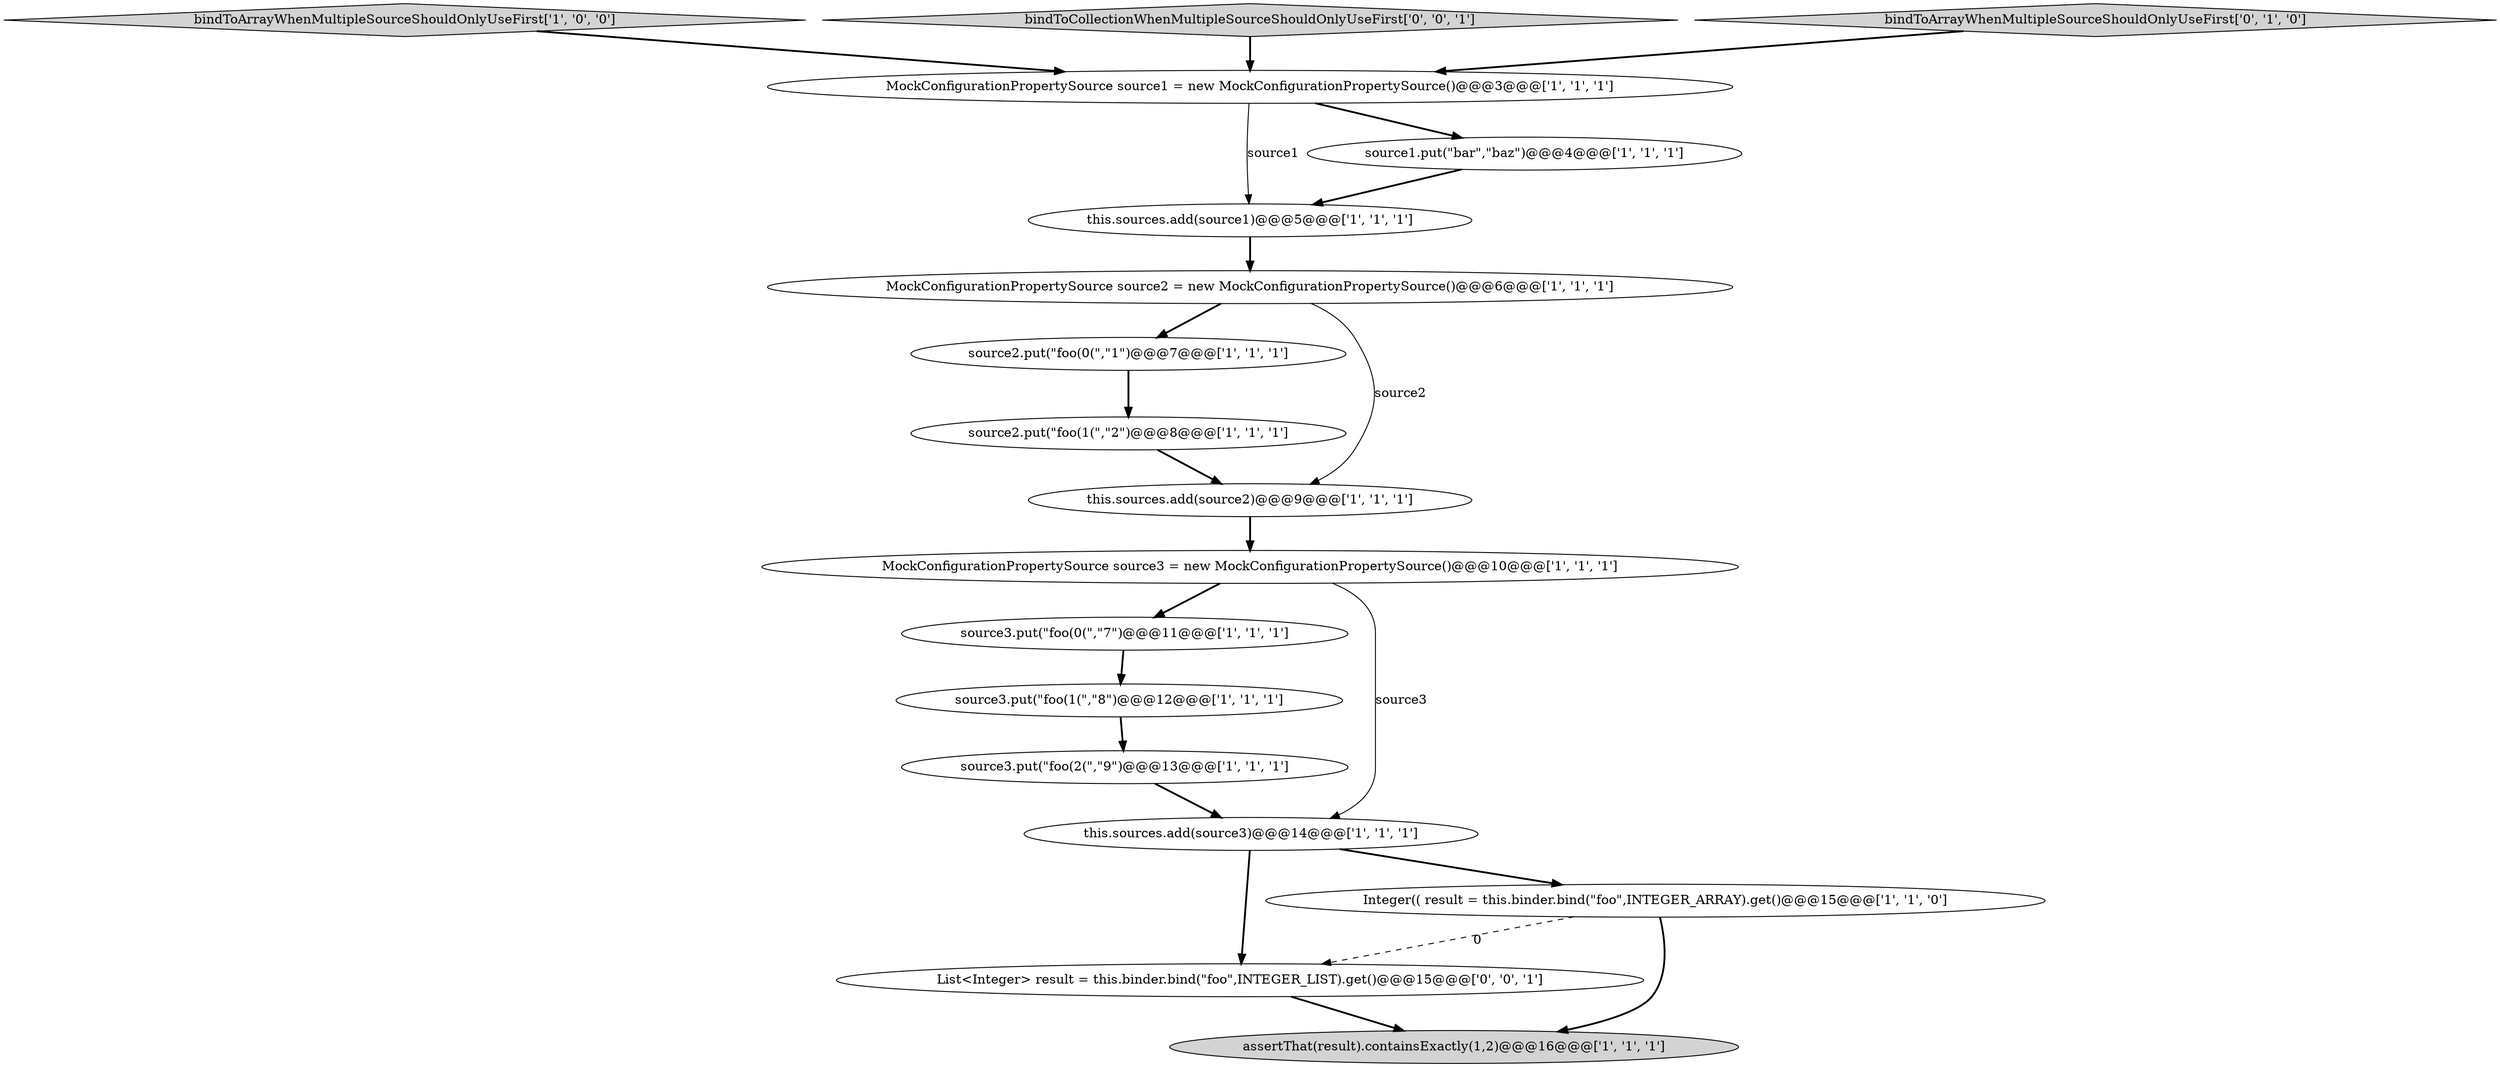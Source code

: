 digraph {
10 [style = filled, label = "bindToArrayWhenMultipleSourceShouldOnlyUseFirst['1', '0', '0']", fillcolor = lightgray, shape = diamond image = "AAA0AAABBB1BBB"];
17 [style = filled, label = "bindToCollectionWhenMultipleSourceShouldOnlyUseFirst['0', '0', '1']", fillcolor = lightgray, shape = diamond image = "AAA0AAABBB3BBB"];
15 [style = filled, label = "bindToArrayWhenMultipleSourceShouldOnlyUseFirst['0', '1', '0']", fillcolor = lightgray, shape = diamond image = "AAA0AAABBB2BBB"];
8 [style = filled, label = "source3.put(\"foo(0(\",\"7\")@@@11@@@['1', '1', '1']", fillcolor = white, shape = ellipse image = "AAA0AAABBB1BBB"];
11 [style = filled, label = "assertThat(result).containsExactly(1,2)@@@16@@@['1', '1', '1']", fillcolor = lightgray, shape = ellipse image = "AAA0AAABBB1BBB"];
12 [style = filled, label = "source2.put(\"foo(0(\",\"1\")@@@7@@@['1', '1', '1']", fillcolor = white, shape = ellipse image = "AAA0AAABBB1BBB"];
16 [style = filled, label = "List<Integer> result = this.binder.bind(\"foo\",INTEGER_LIST).get()@@@15@@@['0', '0', '1']", fillcolor = white, shape = ellipse image = "AAA0AAABBB3BBB"];
13 [style = filled, label = "source2.put(\"foo(1(\",\"2\")@@@8@@@['1', '1', '1']", fillcolor = white, shape = ellipse image = "AAA0AAABBB1BBB"];
3 [style = filled, label = "this.sources.add(source1)@@@5@@@['1', '1', '1']", fillcolor = white, shape = ellipse image = "AAA0AAABBB1BBB"];
7 [style = filled, label = "MockConfigurationPropertySource source1 = new MockConfigurationPropertySource()@@@3@@@['1', '1', '1']", fillcolor = white, shape = ellipse image = "AAA0AAABBB1BBB"];
4 [style = filled, label = "MockConfigurationPropertySource source3 = new MockConfigurationPropertySource()@@@10@@@['1', '1', '1']", fillcolor = white, shape = ellipse image = "AAA0AAABBB1BBB"];
1 [style = filled, label = "source1.put(\"bar\",\"baz\")@@@4@@@['1', '1', '1']", fillcolor = white, shape = ellipse image = "AAA0AAABBB1BBB"];
14 [style = filled, label = "this.sources.add(source3)@@@14@@@['1', '1', '1']", fillcolor = white, shape = ellipse image = "AAA0AAABBB1BBB"];
5 [style = filled, label = "this.sources.add(source2)@@@9@@@['1', '1', '1']", fillcolor = white, shape = ellipse image = "AAA0AAABBB1BBB"];
2 [style = filled, label = "MockConfigurationPropertySource source2 = new MockConfigurationPropertySource()@@@6@@@['1', '1', '1']", fillcolor = white, shape = ellipse image = "AAA0AAABBB1BBB"];
6 [style = filled, label = "source3.put(\"foo(1(\",\"8\")@@@12@@@['1', '1', '1']", fillcolor = white, shape = ellipse image = "AAA0AAABBB1BBB"];
9 [style = filled, label = "Integer(( result = this.binder.bind(\"foo\",INTEGER_ARRAY).get()@@@15@@@['1', '1', '0']", fillcolor = white, shape = ellipse image = "AAA0AAABBB1BBB"];
0 [style = filled, label = "source3.put(\"foo(2(\",\"9\")@@@13@@@['1', '1', '1']", fillcolor = white, shape = ellipse image = "AAA0AAABBB1BBB"];
14->16 [style = bold, label=""];
9->16 [style = dashed, label="0"];
7->1 [style = bold, label=""];
16->11 [style = bold, label=""];
9->11 [style = bold, label=""];
15->7 [style = bold, label=""];
2->5 [style = solid, label="source2"];
1->3 [style = bold, label=""];
7->3 [style = solid, label="source1"];
8->6 [style = bold, label=""];
6->0 [style = bold, label=""];
10->7 [style = bold, label=""];
2->12 [style = bold, label=""];
17->7 [style = bold, label=""];
12->13 [style = bold, label=""];
0->14 [style = bold, label=""];
3->2 [style = bold, label=""];
4->14 [style = solid, label="source3"];
5->4 [style = bold, label=""];
13->5 [style = bold, label=""];
4->8 [style = bold, label=""];
14->9 [style = bold, label=""];
}
